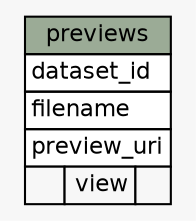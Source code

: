 // dot 2.38.0 on Linux 4.4.0-53-generic
// SchemaSpy rev 590
digraph "previews" {
  graph [
    rankdir="RL"
    bgcolor="#f7f7f7"
    nodesep="0.18"
    ranksep="0.46"
    fontname="Helvetica"
    fontsize="11"
  ];
  node [
    fontname="Helvetica"
    fontsize="11"
    shape="plaintext"
  ];
  edge [
    arrowsize="0.8"
  ];
  "previews" [
    label=<
    <TABLE BORDER="0" CELLBORDER="1" CELLSPACING="0" BGCOLOR="#ffffff">
      <TR><TD COLSPAN="3" BGCOLOR="#9bab96" ALIGN="CENTER">previews</TD></TR>
      <TR><TD PORT="dataset_id" COLSPAN="3" ALIGN="LEFT">dataset_id</TD></TR>
      <TR><TD PORT="filename" COLSPAN="3" ALIGN="LEFT">filename</TD></TR>
      <TR><TD PORT="preview_uri" COLSPAN="3" ALIGN="LEFT">preview_uri</TD></TR>
      <TR><TD ALIGN="LEFT" BGCOLOR="#f7f7f7">  </TD><TD ALIGN="RIGHT" BGCOLOR="#f7f7f7">view</TD><TD ALIGN="RIGHT" BGCOLOR="#f7f7f7">  </TD></TR>
    </TABLE>>
    URL="tables/previews.html"
    tooltip="previews"
  ];
}
